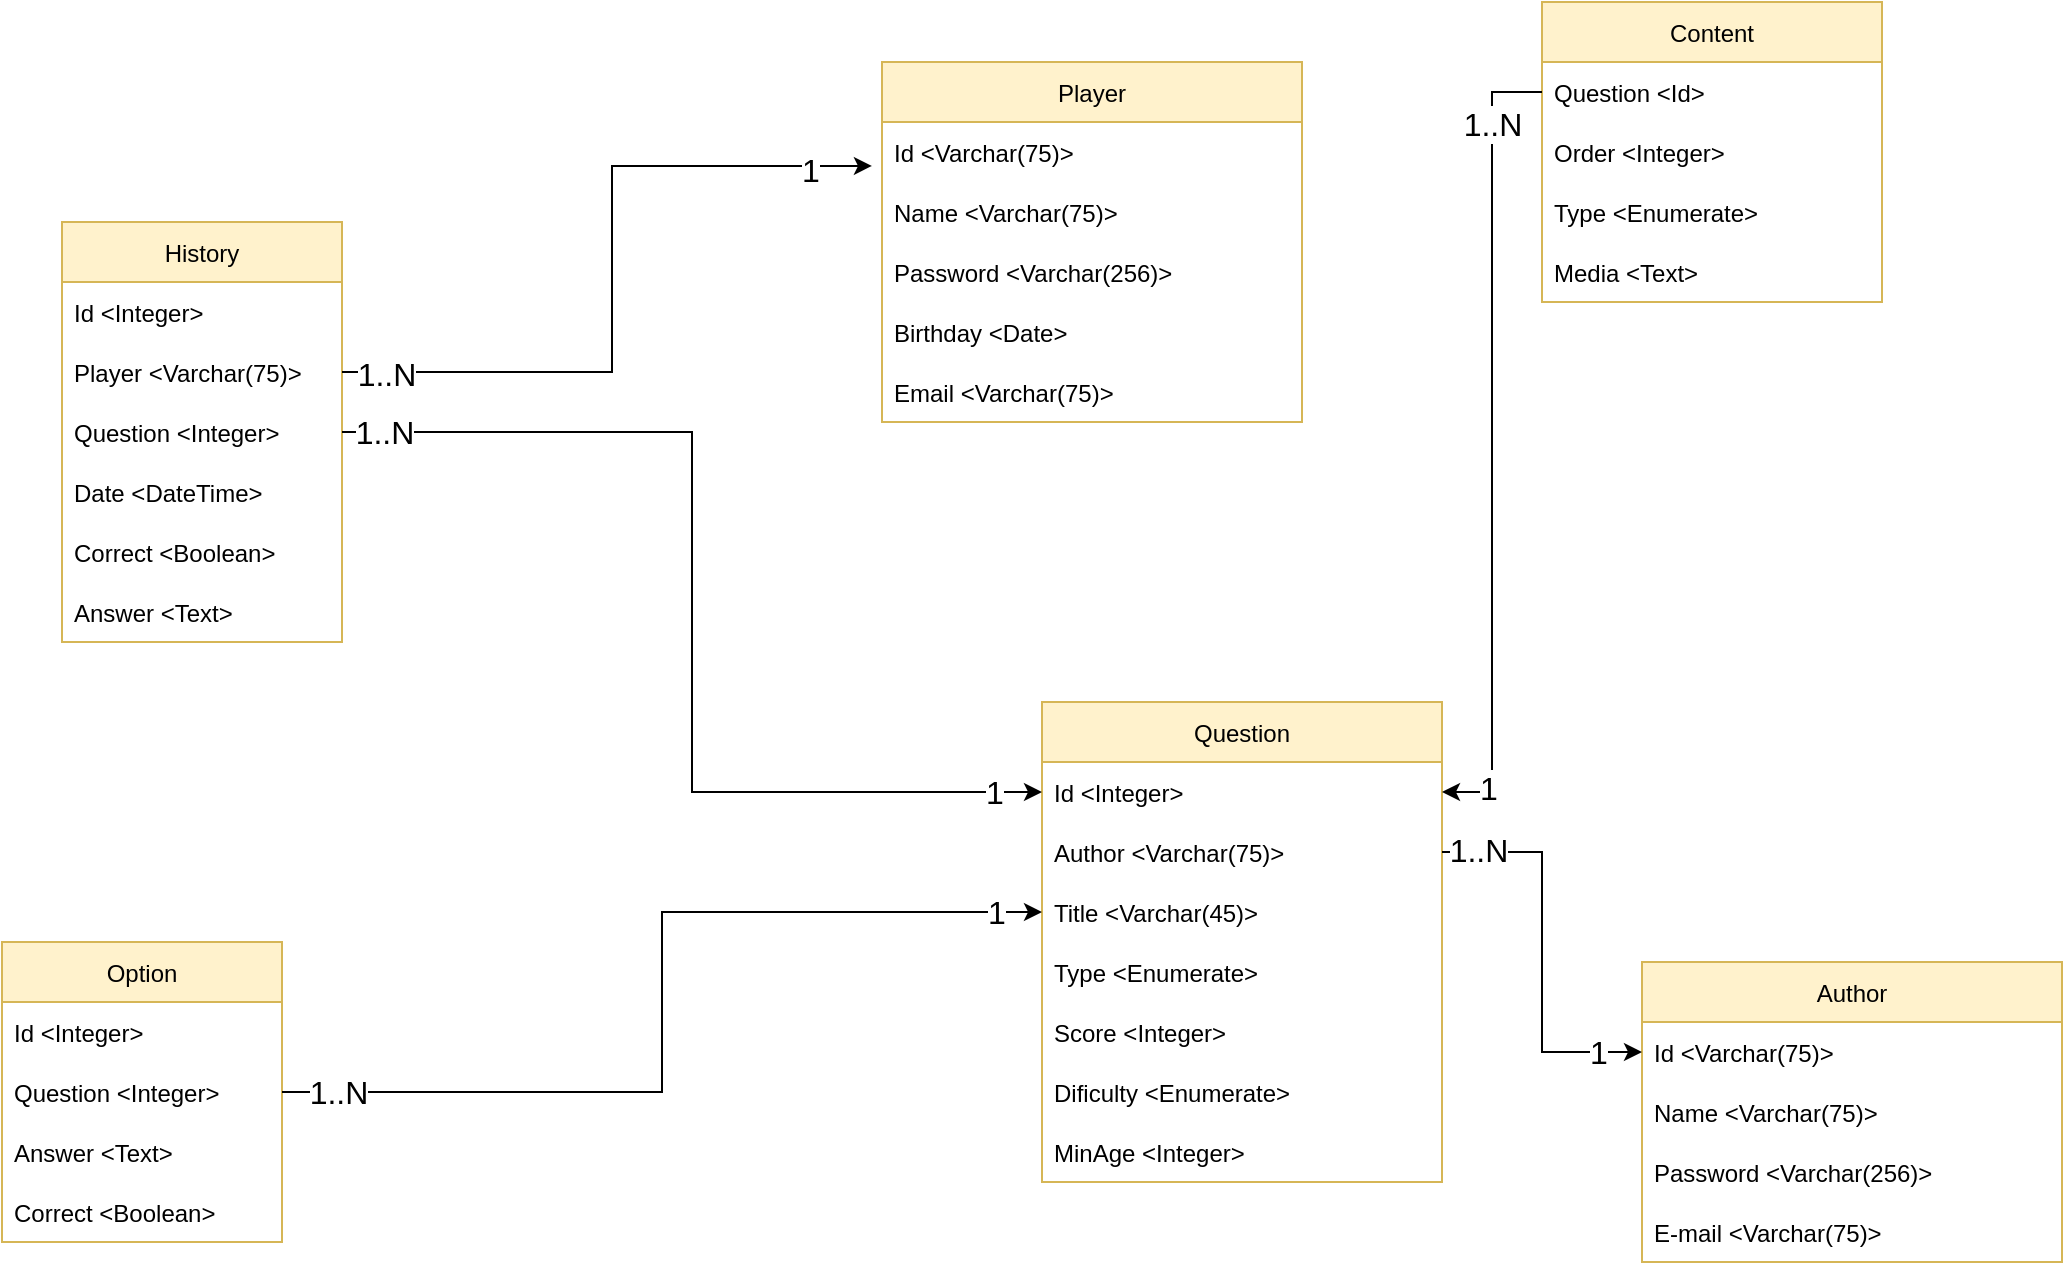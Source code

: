 <mxfile version="17.3.0" type="google"><diagram id="C5RBs43oDa-KdzZeNtuy" name="Page-1"><mxGraphModel grid="1" page="1" gridSize="10" guides="1" tooltips="1" connect="1" arrows="1" fold="1" pageScale="1" pageWidth="827" pageHeight="1169" math="0" shadow="0"><root><mxCell id="WIyWlLk6GJQsqaUBKTNV-0"/><mxCell id="WIyWlLk6GJQsqaUBKTNV-1" parent="WIyWlLk6GJQsqaUBKTNV-0"/><mxCell id="63xllL41VxmH8g1SNJW7-5" value="Player" style="swimlane;fontStyle=0;childLayout=stackLayout;horizontal=1;startSize=30;horizontalStack=0;resizeParent=1;resizeParentMax=0;resizeLast=0;collapsible=1;marginBottom=0;fillColor=#fff2cc;strokeColor=#d6b656;" vertex="1" parent="WIyWlLk6GJQsqaUBKTNV-1"><mxGeometry x="190" y="170" width="210" height="180" as="geometry"><mxRectangle x="120" y="150" width="70" height="30" as="alternateBounds"/></mxGeometry></mxCell><mxCell id="63xllL41VxmH8g1SNJW7-6" value="Id &lt;Varchar(75)&gt;" style="text;strokeColor=none;fillColor=none;align=left;verticalAlign=middle;spacingLeft=4;spacingRight=4;overflow=hidden;points=[[0,0.5],[1,0.5]];portConstraint=eastwest;rotatable=0;" vertex="1" parent="63xllL41VxmH8g1SNJW7-5"><mxGeometry y="30" width="210" height="30" as="geometry"/></mxCell><mxCell id="63xllL41VxmH8g1SNJW7-7" value="Name &lt;Varchar(75)&gt;" style="text;strokeColor=none;fillColor=none;align=left;verticalAlign=middle;spacingLeft=4;spacingRight=4;overflow=hidden;points=[[0,0.5],[1,0.5]];portConstraint=eastwest;rotatable=0;" vertex="1" parent="63xllL41VxmH8g1SNJW7-5"><mxGeometry y="60" width="210" height="30" as="geometry"/></mxCell><mxCell id="63xllL41VxmH8g1SNJW7-14" value="Password &lt;Varchar(256)&gt;" style="text;strokeColor=none;fillColor=none;align=left;verticalAlign=middle;spacingLeft=4;spacingRight=4;overflow=hidden;points=[[0,0.5],[1,0.5]];portConstraint=eastwest;rotatable=0;" vertex="1" parent="63xllL41VxmH8g1SNJW7-5"><mxGeometry y="90" width="210" height="30" as="geometry"/></mxCell><mxCell id="63xllL41VxmH8g1SNJW7-13" value="Birthday &lt;Date&gt;" style="text;strokeColor=none;fillColor=none;align=left;verticalAlign=middle;spacingLeft=4;spacingRight=4;overflow=hidden;points=[[0,0.5],[1,0.5]];portConstraint=eastwest;rotatable=0;" vertex="1" parent="63xllL41VxmH8g1SNJW7-5"><mxGeometry y="120" width="210" height="30" as="geometry"/></mxCell><mxCell id="y5rM6KtzvbVTjzNHWNL2-6" value="Email &lt;Varchar(75)&gt;" style="text;strokeColor=none;fillColor=none;align=left;verticalAlign=middle;spacingLeft=4;spacingRight=4;overflow=hidden;points=[[0,0.5],[1,0.5]];portConstraint=eastwest;rotatable=0;" vertex="1" parent="63xllL41VxmH8g1SNJW7-5"><mxGeometry y="150" width="210" height="30" as="geometry"/></mxCell><mxCell id="63xllL41VxmH8g1SNJW7-15" value="Author" style="swimlane;fontStyle=0;childLayout=stackLayout;horizontal=1;startSize=30;horizontalStack=0;resizeParent=1;resizeParentMax=0;resizeLast=0;collapsible=1;marginBottom=0;fillColor=#fff2cc;strokeColor=#d6b656;" vertex="1" parent="WIyWlLk6GJQsqaUBKTNV-1"><mxGeometry x="570" y="620" width="210" height="150" as="geometry"><mxRectangle x="120" y="150" width="70" height="30" as="alternateBounds"/></mxGeometry></mxCell><mxCell id="63xllL41VxmH8g1SNJW7-16" value="Id &lt;Varchar(75)&gt;" style="text;strokeColor=none;fillColor=none;align=left;verticalAlign=middle;spacingLeft=4;spacingRight=4;overflow=hidden;points=[[0,0.5],[1,0.5]];portConstraint=eastwest;rotatable=0;" vertex="1" parent="63xllL41VxmH8g1SNJW7-15"><mxGeometry y="30" width="210" height="30" as="geometry"/></mxCell><mxCell id="63xllL41VxmH8g1SNJW7-17" value="Name &lt;Varchar(75)&gt;" style="text;strokeColor=none;fillColor=none;align=left;verticalAlign=middle;spacingLeft=4;spacingRight=4;overflow=hidden;points=[[0,0.5],[1,0.5]];portConstraint=eastwest;rotatable=0;" vertex="1" parent="63xllL41VxmH8g1SNJW7-15"><mxGeometry y="60" width="210" height="30" as="geometry"/></mxCell><mxCell id="63xllL41VxmH8g1SNJW7-18" value="Password &lt;Varchar(256)&gt;" style="text;strokeColor=none;fillColor=none;align=left;verticalAlign=middle;spacingLeft=4;spacingRight=4;overflow=hidden;points=[[0,0.5],[1,0.5]];portConstraint=eastwest;rotatable=0;" vertex="1" parent="63xllL41VxmH8g1SNJW7-15"><mxGeometry y="90" width="210" height="30" as="geometry"/></mxCell><mxCell id="63xllL41VxmH8g1SNJW7-20" value="E-mail &lt;Varchar(75)&gt;" style="text;strokeColor=none;fillColor=none;align=left;verticalAlign=middle;spacingLeft=4;spacingRight=4;overflow=hidden;points=[[0,0.5],[1,0.5]];portConstraint=eastwest;rotatable=0;" vertex="1" parent="63xllL41VxmH8g1SNJW7-15"><mxGeometry y="120" width="210" height="30" as="geometry"/></mxCell><mxCell id="63xllL41VxmH8g1SNJW7-22" value="Question" style="swimlane;fontStyle=0;childLayout=stackLayout;horizontal=1;startSize=30;horizontalStack=0;resizeParent=1;resizeParentMax=0;resizeLast=0;collapsible=1;marginBottom=0;fillColor=#fff2cc;strokeColor=#d6b656;" vertex="1" parent="WIyWlLk6GJQsqaUBKTNV-1"><mxGeometry x="270" y="490" width="200" height="240" as="geometry"/></mxCell><mxCell id="63xllL41VxmH8g1SNJW7-24" value="Id &lt;Integer&gt;" style="text;strokeColor=none;fillColor=none;align=left;verticalAlign=middle;spacingLeft=4;spacingRight=4;overflow=hidden;points=[[0,0.5],[1,0.5]];portConstraint=eastwest;rotatable=0;" vertex="1" parent="63xllL41VxmH8g1SNJW7-22"><mxGeometry y="30" width="200" height="30" as="geometry"/></mxCell><mxCell id="63xllL41VxmH8g1SNJW7-61" value="Author &lt;Varchar(75)&gt;" style="text;strokeColor=none;fillColor=none;align=left;verticalAlign=middle;spacingLeft=4;spacingRight=4;overflow=hidden;points=[[0,0.5],[1,0.5]];portConstraint=eastwest;rotatable=0;" vertex="1" parent="63xllL41VxmH8g1SNJW7-22"><mxGeometry y="60" width="200" height="30" as="geometry"/></mxCell><mxCell id="63xllL41VxmH8g1SNJW7-25" value="Title &lt;Varchar(45)&gt;" style="text;strokeColor=none;fillColor=none;align=left;verticalAlign=middle;spacingLeft=4;spacingRight=4;overflow=hidden;points=[[0,0.5],[1,0.5]];portConstraint=eastwest;rotatable=0;" vertex="1" parent="63xllL41VxmH8g1SNJW7-22"><mxGeometry y="90" width="200" height="30" as="geometry"/></mxCell><mxCell id="63xllL41VxmH8g1SNJW7-27" value="Type &lt;Enumerate&gt;" style="text;strokeColor=none;fillColor=none;align=left;verticalAlign=middle;spacingLeft=4;spacingRight=4;overflow=hidden;points=[[0,0.5],[1,0.5]];portConstraint=eastwest;rotatable=0;" vertex="1" parent="63xllL41VxmH8g1SNJW7-22"><mxGeometry y="120" width="200" height="30" as="geometry"/></mxCell><mxCell id="y5rM6KtzvbVTjzNHWNL2-1" value="Score &lt;Integer&gt;" style="text;strokeColor=none;fillColor=none;align=left;verticalAlign=middle;spacingLeft=4;spacingRight=4;overflow=hidden;points=[[0,0.5],[1,0.5]];portConstraint=eastwest;rotatable=0;" vertex="1" parent="63xllL41VxmH8g1SNJW7-22"><mxGeometry y="150" width="200" height="30" as="geometry"/></mxCell><mxCell id="y5rM6KtzvbVTjzNHWNL2-2" value="Dificulty &lt;Enumerate&gt;" style="text;strokeColor=none;fillColor=none;align=left;verticalAlign=middle;spacingLeft=4;spacingRight=4;overflow=hidden;points=[[0,0.5],[1,0.5]];portConstraint=eastwest;rotatable=0;" vertex="1" parent="63xllL41VxmH8g1SNJW7-22"><mxGeometry y="180" width="200" height="30" as="geometry"/></mxCell><mxCell id="y5rM6KtzvbVTjzNHWNL2-3" value="MinAge &lt;Integer&gt;" style="text;strokeColor=none;fillColor=none;align=left;verticalAlign=middle;spacingLeft=4;spacingRight=4;overflow=hidden;points=[[0,0.5],[1,0.5]];portConstraint=eastwest;rotatable=0;" vertex="1" parent="63xllL41VxmH8g1SNJW7-22"><mxGeometry y="210" width="200" height="30" as="geometry"/></mxCell><mxCell id="63xllL41VxmH8g1SNJW7-32" value="Option" style="swimlane;fontStyle=0;childLayout=stackLayout;horizontal=1;startSize=30;horizontalStack=0;resizeParent=1;resizeParentMax=0;resizeLast=0;collapsible=1;marginBottom=0;fillColor=#fff2cc;strokeColor=#d6b656;" vertex="1" parent="WIyWlLk6GJQsqaUBKTNV-1"><mxGeometry x="-250" y="610" width="140" height="150" as="geometry"/></mxCell><mxCell id="63xllL41VxmH8g1SNJW7-33" value="Id &lt;Integer&gt;" style="text;strokeColor=none;fillColor=none;align=left;verticalAlign=middle;spacingLeft=4;spacingRight=4;overflow=hidden;points=[[0,0.5],[1,0.5]];portConstraint=eastwest;rotatable=0;" vertex="1" parent="63xllL41VxmH8g1SNJW7-32"><mxGeometry y="30" width="140" height="30" as="geometry"/></mxCell><mxCell id="63xllL41VxmH8g1SNJW7-55" value="Question &lt;Integer&gt;" style="text;strokeColor=none;fillColor=none;align=left;verticalAlign=middle;spacingLeft=4;spacingRight=4;overflow=hidden;points=[[0,0.5],[1,0.5]];portConstraint=eastwest;rotatable=0;" vertex="1" parent="63xllL41VxmH8g1SNJW7-32"><mxGeometry y="60" width="140" height="30" as="geometry"/></mxCell><mxCell id="63xllL41VxmH8g1SNJW7-34" value="Answer &lt;Text&gt;" style="text;strokeColor=none;fillColor=none;align=left;verticalAlign=middle;spacingLeft=4;spacingRight=4;overflow=hidden;points=[[0,0.5],[1,0.5]];portConstraint=eastwest;rotatable=0;" vertex="1" parent="63xllL41VxmH8g1SNJW7-32"><mxGeometry y="90" width="140" height="30" as="geometry"/></mxCell><mxCell id="63xllL41VxmH8g1SNJW7-35" value="Correct &lt;Boolean&gt;" style="text;strokeColor=none;fillColor=none;align=left;verticalAlign=middle;spacingLeft=4;spacingRight=4;overflow=hidden;points=[[0,0.5],[1,0.5]];portConstraint=eastwest;rotatable=0;" vertex="1" parent="63xllL41VxmH8g1SNJW7-32"><mxGeometry y="120" width="140" height="30" as="geometry"/></mxCell><mxCell id="63xllL41VxmH8g1SNJW7-37" value="Content" style="swimlane;fontStyle=0;childLayout=stackLayout;horizontal=1;startSize=30;horizontalStack=0;resizeParent=1;resizeParentMax=0;resizeLast=0;collapsible=1;marginBottom=0;fillColor=#fff2cc;strokeColor=#d6b656;" vertex="1" parent="WIyWlLk6GJQsqaUBKTNV-1"><mxGeometry x="520" y="140" width="170" height="150" as="geometry"/></mxCell><mxCell id="63xllL41VxmH8g1SNJW7-59" value="Question &lt;Id&gt;" style="text;strokeColor=none;fillColor=none;align=left;verticalAlign=middle;spacingLeft=4;spacingRight=4;overflow=hidden;points=[[0,0.5],[1,0.5]];portConstraint=eastwest;rotatable=0;" vertex="1" parent="63xllL41VxmH8g1SNJW7-37"><mxGeometry y="30" width="170" height="30" as="geometry"/></mxCell><mxCell id="63xllL41VxmH8g1SNJW7-40" value="Order &lt;Integer&gt;" style="text;strokeColor=none;fillColor=none;align=left;verticalAlign=middle;spacingLeft=4;spacingRight=4;overflow=hidden;points=[[0,0.5],[1,0.5]];portConstraint=eastwest;rotatable=0;" vertex="1" parent="63xllL41VxmH8g1SNJW7-37"><mxGeometry y="60" width="170" height="30" as="geometry"/></mxCell><mxCell id="63xllL41VxmH8g1SNJW7-45" value="Type &lt;Enumerate&gt;" style="text;strokeColor=none;fillColor=none;align=left;verticalAlign=middle;spacingLeft=4;spacingRight=4;overflow=hidden;points=[[0,0.5],[1,0.5]];portConstraint=eastwest;rotatable=0;" vertex="1" parent="63xllL41VxmH8g1SNJW7-37"><mxGeometry y="90" width="170" height="30" as="geometry"/></mxCell><mxCell id="63xllL41VxmH8g1SNJW7-46" value="Media &lt;Text&gt;" style="text;strokeColor=none;fillColor=none;align=left;verticalAlign=middle;spacingLeft=4;spacingRight=4;overflow=hidden;points=[[0,0.5],[1,0.5]];portConstraint=eastwest;rotatable=0;" vertex="1" parent="63xllL41VxmH8g1SNJW7-37"><mxGeometry y="120" width="170" height="30" as="geometry"/></mxCell><mxCell id="63xllL41VxmH8g1SNJW7-60" style="edgeStyle=orthogonalEdgeStyle;rounded=0;orthogonalLoop=1;jettySize=auto;html=1;" edge="1" parent="WIyWlLk6GJQsqaUBKTNV-1" source="63xllL41VxmH8g1SNJW7-59" target="63xllL41VxmH8g1SNJW7-24"><mxGeometry relative="1" as="geometry"/></mxCell><mxCell id="y5rM6KtzvbVTjzNHWNL2-12" value="1" style="edgeLabel;html=1;align=center;verticalAlign=middle;resizable=0;points=[];fontSize=16;" connectable="0" vertex="1" parent="63xllL41VxmH8g1SNJW7-60"><mxGeometry x="0.89" y="3" relative="1" as="geometry"><mxPoint x="1" y="-5" as="offset"/></mxGeometry></mxCell><mxCell id="y5rM6KtzvbVTjzNHWNL2-13" value="1..N" style="edgeLabel;html=1;align=center;verticalAlign=middle;resizable=0;points=[];fontSize=16;" connectable="0" vertex="1" parent="63xllL41VxmH8g1SNJW7-60"><mxGeometry x="-0.795" relative="1" as="geometry"><mxPoint as="offset"/></mxGeometry></mxCell><mxCell id="63xllL41VxmH8g1SNJW7-62" style="edgeStyle=orthogonalEdgeStyle;rounded=0;orthogonalLoop=1;jettySize=auto;html=1;entryX=0;entryY=0.5;entryDx=0;entryDy=0;" edge="1" parent="WIyWlLk6GJQsqaUBKTNV-1" source="63xllL41VxmH8g1SNJW7-61" target="63xllL41VxmH8g1SNJW7-16"><mxGeometry relative="1" as="geometry"/></mxCell><mxCell id="y5rM6KtzvbVTjzNHWNL2-10" value="1..N" style="edgeLabel;html=1;align=center;verticalAlign=middle;resizable=0;points=[];fontSize=16;" connectable="0" vertex="1" parent="63xllL41VxmH8g1SNJW7-62"><mxGeometry x="-0.86" y="-2" relative="1" as="geometry"><mxPoint x="4" y="-3" as="offset"/></mxGeometry></mxCell><mxCell id="y5rM6KtzvbVTjzNHWNL2-11" value="1" style="edgeLabel;html=1;align=center;verticalAlign=middle;resizable=0;points=[];fontSize=16;" connectable="0" vertex="1" parent="63xllL41VxmH8g1SNJW7-62"><mxGeometry x="0.55" y="-4" relative="1" as="geometry"><mxPoint x="23" y="-4" as="offset"/></mxGeometry></mxCell><mxCell id="63xllL41VxmH8g1SNJW7-63" value="History" style="swimlane;fontStyle=0;childLayout=stackLayout;horizontal=1;startSize=30;horizontalStack=0;resizeParent=1;resizeParentMax=0;resizeLast=0;collapsible=1;marginBottom=0;fillColor=#fff2cc;strokeColor=#d6b656;" vertex="1" parent="WIyWlLk6GJQsqaUBKTNV-1"><mxGeometry x="-220" y="250" width="140" height="210" as="geometry"/></mxCell><mxCell id="63xllL41VxmH8g1SNJW7-67" value="Id &lt;Integer&gt;" style="text;strokeColor=none;fillColor=none;align=left;verticalAlign=middle;spacingLeft=4;spacingRight=4;overflow=hidden;points=[[0,0.5],[1,0.5]];portConstraint=eastwest;rotatable=0;" vertex="1" parent="63xllL41VxmH8g1SNJW7-63"><mxGeometry y="30" width="140" height="30" as="geometry"/></mxCell><mxCell id="63xllL41VxmH8g1SNJW7-64" value="Player &lt;Varchar(75)&gt;" style="text;strokeColor=none;fillColor=none;align=left;verticalAlign=middle;spacingLeft=4;spacingRight=4;overflow=hidden;points=[[0,0.5],[1,0.5]];portConstraint=eastwest;rotatable=0;" vertex="1" parent="63xllL41VxmH8g1SNJW7-63"><mxGeometry y="60" width="140" height="30" as="geometry"/></mxCell><mxCell id="63xllL41VxmH8g1SNJW7-65" value="Question &lt;Integer&gt;" style="text;strokeColor=none;fillColor=none;align=left;verticalAlign=middle;spacingLeft=4;spacingRight=4;overflow=hidden;points=[[0,0.5],[1,0.5]];portConstraint=eastwest;rotatable=0;" vertex="1" parent="63xllL41VxmH8g1SNJW7-63"><mxGeometry y="90" width="140" height="30" as="geometry"/></mxCell><mxCell id="63xllL41VxmH8g1SNJW7-66" value="Date &lt;DateTime&gt;" style="text;strokeColor=none;fillColor=none;align=left;verticalAlign=middle;spacingLeft=4;spacingRight=4;overflow=hidden;points=[[0,0.5],[1,0.5]];portConstraint=eastwest;rotatable=0;" vertex="1" parent="63xllL41VxmH8g1SNJW7-63"><mxGeometry y="120" width="140" height="30" as="geometry"/></mxCell><mxCell id="63xllL41VxmH8g1SNJW7-68" value="Correct &lt;Boolean&gt;" style="text;strokeColor=none;fillColor=none;align=left;verticalAlign=middle;spacingLeft=4;spacingRight=4;overflow=hidden;points=[[0,0.5],[1,0.5]];portConstraint=eastwest;rotatable=0;" vertex="1" parent="63xllL41VxmH8g1SNJW7-63"><mxGeometry y="150" width="140" height="30" as="geometry"/></mxCell><mxCell id="y5rM6KtzvbVTjzNHWNL2-0" value="Answer &lt;Text&gt;" style="text;strokeColor=none;fillColor=none;align=left;verticalAlign=middle;spacingLeft=4;spacingRight=4;overflow=hidden;points=[[0,0.5],[1,0.5]];portConstraint=eastwest;rotatable=0;" vertex="1" parent="63xllL41VxmH8g1SNJW7-63"><mxGeometry y="180" width="140" height="30" as="geometry"/></mxCell><mxCell id="63xllL41VxmH8g1SNJW7-70" style="edgeStyle=orthogonalEdgeStyle;rounded=0;orthogonalLoop=1;jettySize=auto;html=1;entryX=-0.024;entryY=0.733;entryDx=0;entryDy=0;entryPerimeter=0;" edge="1" parent="WIyWlLk6GJQsqaUBKTNV-1" source="63xllL41VxmH8g1SNJW7-64" target="63xllL41VxmH8g1SNJW7-6"><mxGeometry relative="1" as="geometry"/></mxCell><mxCell id="y5rM6KtzvbVTjzNHWNL2-14" value="1" style="edgeLabel;html=1;align=center;verticalAlign=middle;resizable=0;points=[];fontSize=16;" connectable="0" vertex="1" parent="63xllL41VxmH8g1SNJW7-70"><mxGeometry x="0.832" y="-2" relative="1" as="geometry"><mxPoint as="offset"/></mxGeometry></mxCell><mxCell id="y5rM6KtzvbVTjzNHWNL2-15" value="1..N" style="edgeLabel;html=1;align=center;verticalAlign=middle;resizable=0;points=[];fontSize=16;" connectable="0" vertex="1" parent="63xllL41VxmH8g1SNJW7-70"><mxGeometry x="-0.935" y="-1" relative="1" as="geometry"><mxPoint x="10" as="offset"/></mxGeometry></mxCell><mxCell id="63xllL41VxmH8g1SNJW7-73" style="edgeStyle=orthogonalEdgeStyle;rounded=0;orthogonalLoop=1;jettySize=auto;html=1;entryX=0;entryY=0.5;entryDx=0;entryDy=0;" edge="1" parent="WIyWlLk6GJQsqaUBKTNV-1" source="63xllL41VxmH8g1SNJW7-65" target="63xllL41VxmH8g1SNJW7-24"><mxGeometry relative="1" as="geometry"/></mxCell><mxCell id="y5rM6KtzvbVTjzNHWNL2-16" value="1" style="edgeLabel;html=1;align=center;verticalAlign=middle;resizable=0;points=[];fontSize=16;" connectable="0" vertex="1" parent="63xllL41VxmH8g1SNJW7-73"><mxGeometry x="0.913" y="-2" relative="1" as="geometry"><mxPoint x="-1" y="-2" as="offset"/></mxGeometry></mxCell><mxCell id="y5rM6KtzvbVTjzNHWNL2-17" value="1..N" style="edgeLabel;html=1;align=center;verticalAlign=middle;resizable=0;points=[];fontSize=16;" connectable="0" vertex="1" parent="63xllL41VxmH8g1SNJW7-73"><mxGeometry x="-0.928" relative="1" as="geometry"><mxPoint x="2" as="offset"/></mxGeometry></mxCell><mxCell id="63xllL41VxmH8g1SNJW7-74" style="edgeStyle=orthogonalEdgeStyle;rounded=0;orthogonalLoop=1;jettySize=auto;html=1;entryX=0;entryY=0.5;entryDx=0;entryDy=0;" edge="1" parent="WIyWlLk6GJQsqaUBKTNV-1" source="63xllL41VxmH8g1SNJW7-55" target="63xllL41VxmH8g1SNJW7-25"><mxGeometry relative="1" as="geometry"><mxPoint x="180" y="590" as="targetPoint"/></mxGeometry></mxCell><mxCell id="y5rM6KtzvbVTjzNHWNL2-8" value="&lt;font style=&quot;font-size: 16px&quot;&gt;1..N&lt;/font&gt;" style="edgeLabel;html=1;align=center;verticalAlign=middle;resizable=0;points=[];" connectable="0" vertex="1" parent="63xllL41VxmH8g1SNJW7-74"><mxGeometry x="-0.883" relative="1" as="geometry"><mxPoint as="offset"/></mxGeometry></mxCell><mxCell id="y5rM6KtzvbVTjzNHWNL2-9" value="1" style="edgeLabel;html=1;align=center;verticalAlign=middle;resizable=0;points=[];fontSize=16;" connectable="0" vertex="1" parent="63xllL41VxmH8g1SNJW7-74"><mxGeometry x="0.914" y="-2" relative="1" as="geometry"><mxPoint x="-3" y="-2" as="offset"/></mxGeometry></mxCell></root></mxGraphModel></diagram></mxfile>